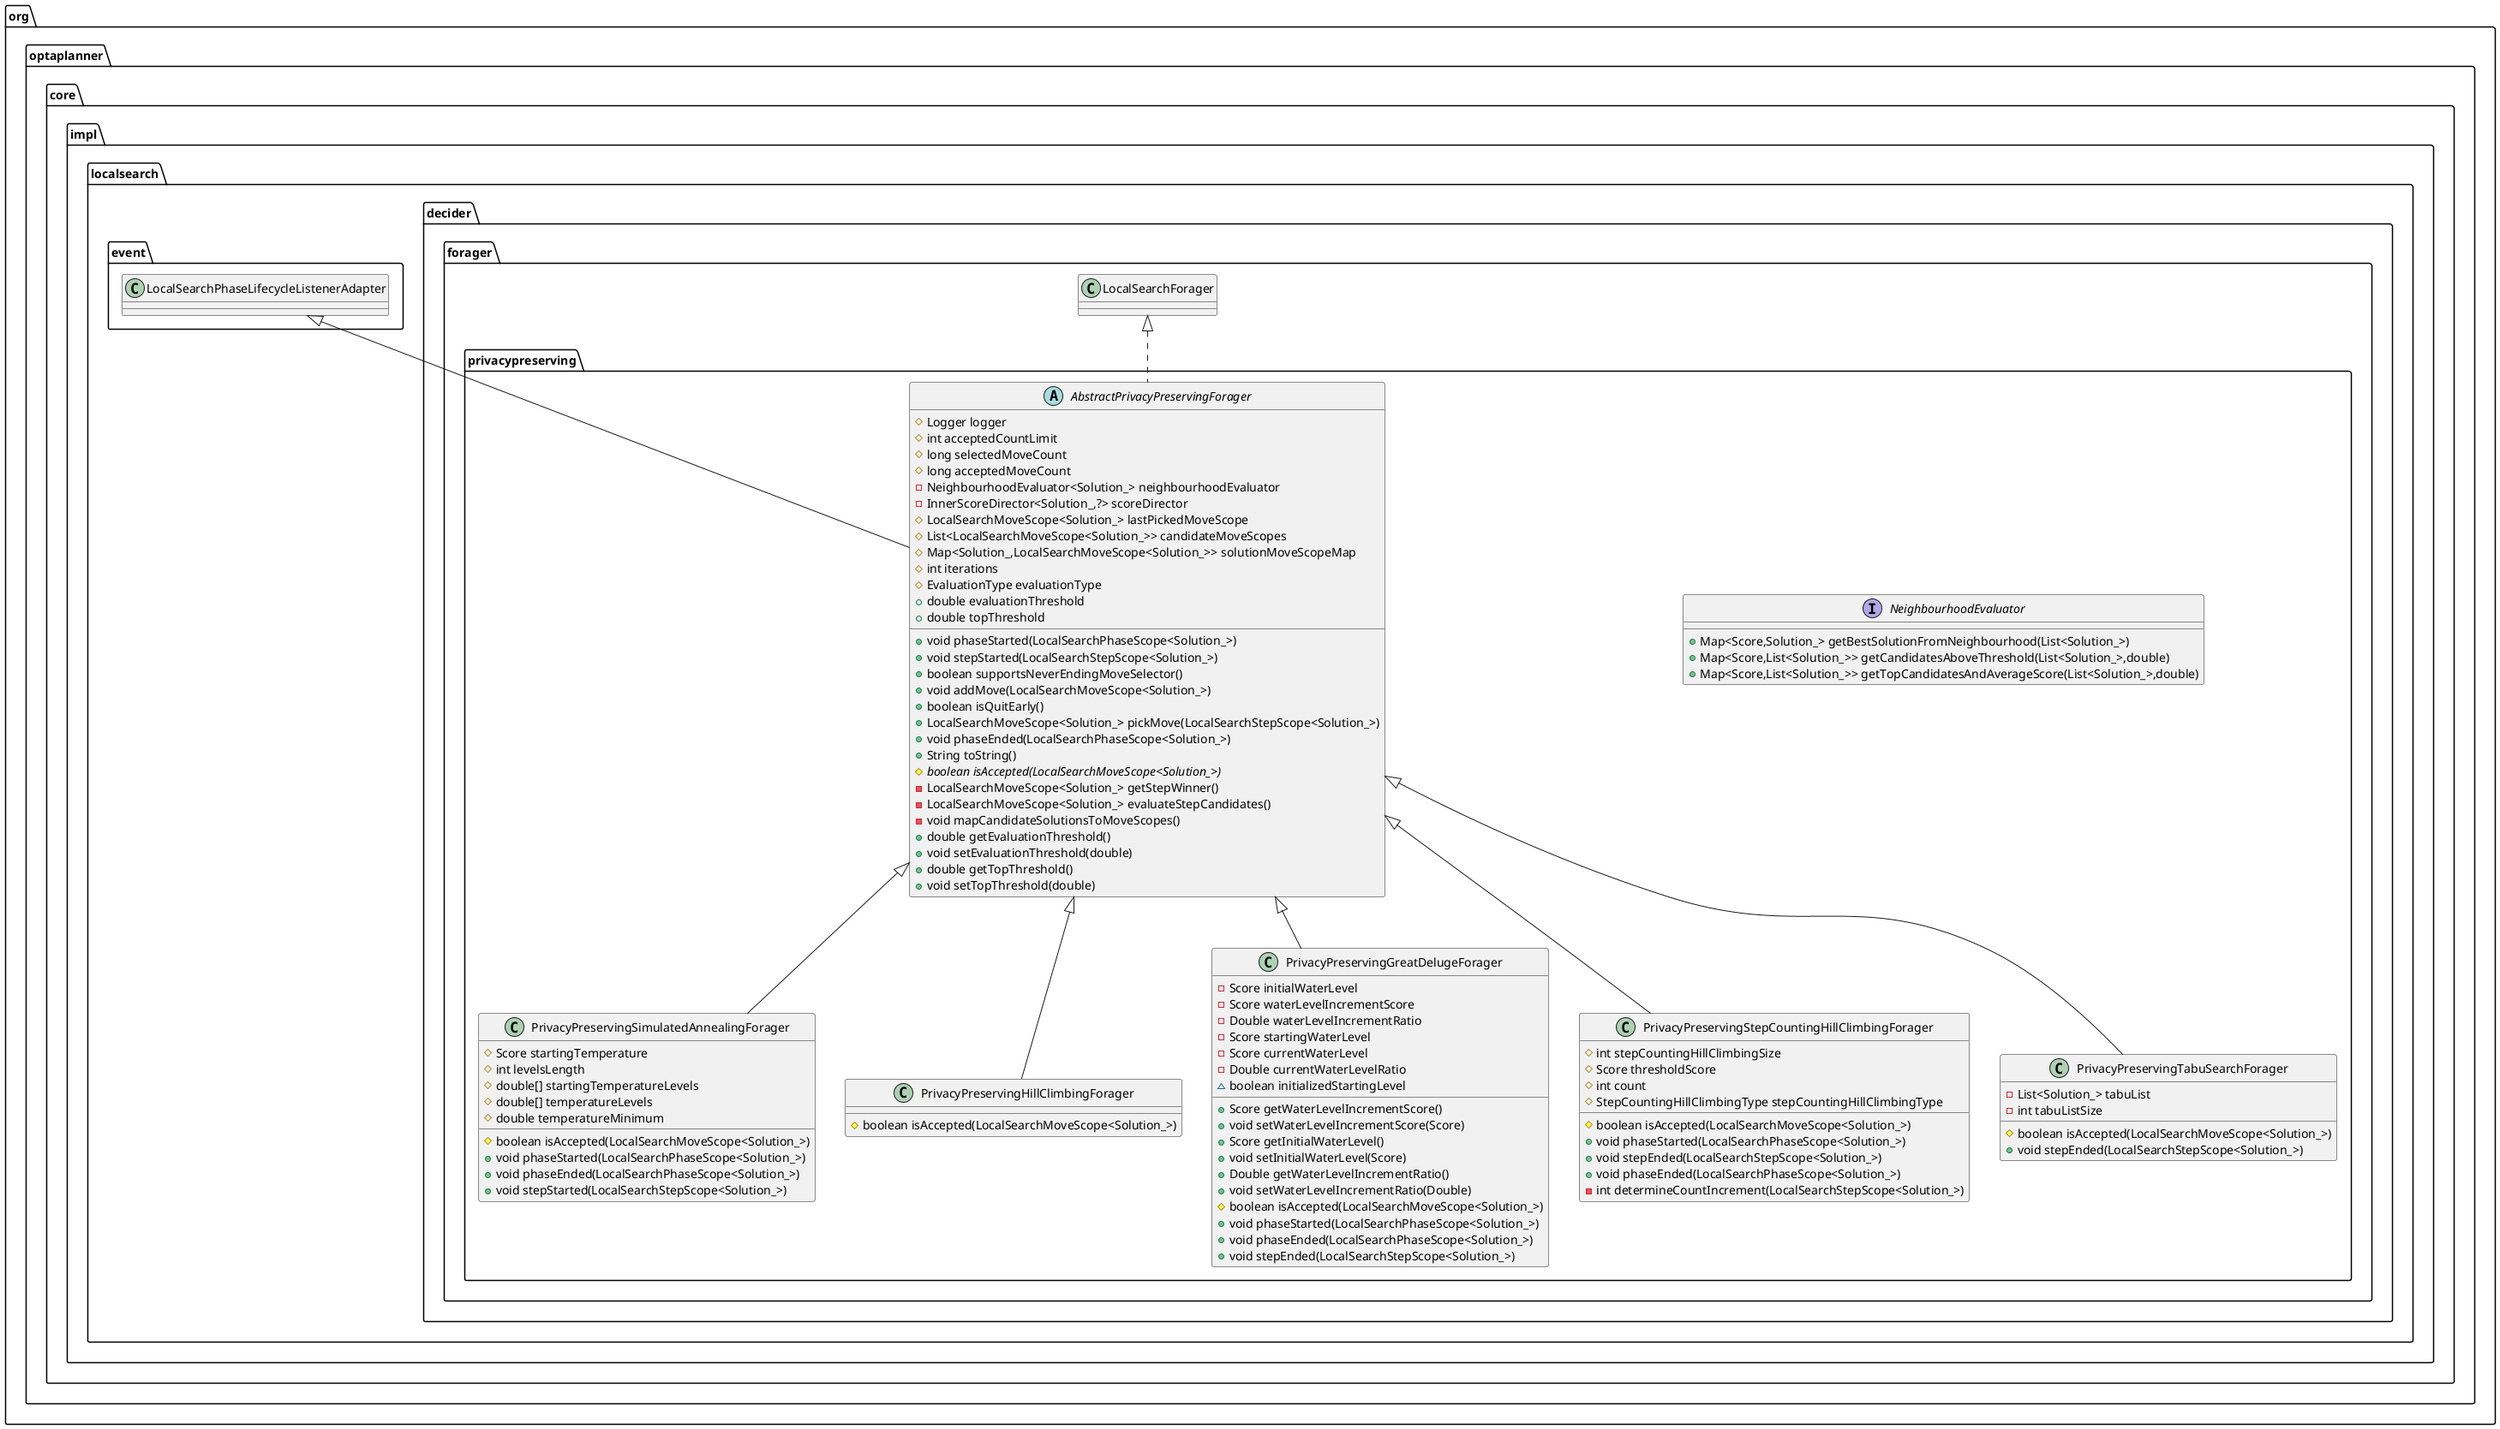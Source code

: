 @startuml
class org.optaplanner.core.impl.localsearch.decider.forager.privacypreserving.PrivacyPreservingSimulatedAnnealingForager {
# Score startingTemperature
# int levelsLength
# double[] startingTemperatureLevels
# double[] temperatureLevels
# double temperatureMinimum
# boolean isAccepted(LocalSearchMoveScope<Solution_>)
+ void phaseStarted(LocalSearchPhaseScope<Solution_>)
+ void phaseEnded(LocalSearchPhaseScope<Solution_>)
+ void stepStarted(LocalSearchStepScope<Solution_>)
}
interface org.optaplanner.core.impl.localsearch.decider.forager.privacypreserving.NeighbourhoodEvaluator {
+ Map<Score,Solution_> getBestSolutionFromNeighbourhood(List<Solution_>)
+ Map<Score,List<Solution_>> getCandidatesAboveThreshold(List<Solution_>,double)
+ Map<Score,List<Solution_>> getTopCandidatesAndAverageScore(List<Solution_>,double)
}
class org.optaplanner.core.impl.localsearch.decider.forager.privacypreserving.PrivacyPreservingHillClimbingForager {
# boolean isAccepted(LocalSearchMoveScope<Solution_>)
}
class org.optaplanner.core.impl.localsearch.decider.forager.privacypreserving.PrivacyPreservingGreatDelugeForager {
- Score initialWaterLevel
- Score waterLevelIncrementScore
- Double waterLevelIncrementRatio
- Score startingWaterLevel
- Score currentWaterLevel
- Double currentWaterLevelRatio
~ boolean initializedStartingLevel
+ Score getWaterLevelIncrementScore()
+ void setWaterLevelIncrementScore(Score)
+ Score getInitialWaterLevel()
+ void setInitialWaterLevel(Score)
+ Double getWaterLevelIncrementRatio()
+ void setWaterLevelIncrementRatio(Double)
# boolean isAccepted(LocalSearchMoveScope<Solution_>)
+ void phaseStarted(LocalSearchPhaseScope<Solution_>)
+ void phaseEnded(LocalSearchPhaseScope<Solution_>)
+ void stepEnded(LocalSearchStepScope<Solution_>)
}
class org.optaplanner.core.impl.localsearch.decider.forager.privacypreserving.PrivacyPreservingStepCountingHillClimbingForager {
# int stepCountingHillClimbingSize
# Score thresholdScore
# int count
# StepCountingHillClimbingType stepCountingHillClimbingType
# boolean isAccepted(LocalSearchMoveScope<Solution_>)
+ void phaseStarted(LocalSearchPhaseScope<Solution_>)
+ void stepEnded(LocalSearchStepScope<Solution_>)
+ void phaseEnded(LocalSearchPhaseScope<Solution_>)
- int determineCountIncrement(LocalSearchStepScope<Solution_>)
}
class org.optaplanner.core.impl.localsearch.decider.forager.privacypreserving.PrivacyPreservingTabuSearchForager {
- List<Solution_> tabuList
- int tabuListSize
# boolean isAccepted(LocalSearchMoveScope<Solution_>)
+ void stepEnded(LocalSearchStepScope<Solution_>)
}
abstract class org.optaplanner.core.impl.localsearch.decider.forager.privacypreserving.AbstractPrivacyPreservingForager {
# Logger logger
# int acceptedCountLimit
# long selectedMoveCount
# long acceptedMoveCount
- NeighbourhoodEvaluator<Solution_> neighbourhoodEvaluator
- InnerScoreDirector<Solution_,?> scoreDirector
# LocalSearchMoveScope<Solution_> lastPickedMoveScope
# List<LocalSearchMoveScope<Solution_>> candidateMoveScopes
# Map<Solution_,LocalSearchMoveScope<Solution_>> solutionMoveScopeMap
# int iterations
# EvaluationType evaluationType
+ double evaluationThreshold
+ double topThreshold
+ void phaseStarted(LocalSearchPhaseScope<Solution_>)
+ void stepStarted(LocalSearchStepScope<Solution_>)
+ boolean supportsNeverEndingMoveSelector()
+ void addMove(LocalSearchMoveScope<Solution_>)
+ boolean isQuitEarly()
+ LocalSearchMoveScope<Solution_> pickMove(LocalSearchStepScope<Solution_>)
+ void phaseEnded(LocalSearchPhaseScope<Solution_>)
+ String toString()
# {abstract}boolean isAccepted(LocalSearchMoveScope<Solution_>)
- LocalSearchMoveScope<Solution_> getStepWinner()
- LocalSearchMoveScope<Solution_> evaluateStepCandidates()
- void mapCandidateSolutionsToMoveScopes()
+ double getEvaluationThreshold()
+ void setEvaluationThreshold(double)
+ double getTopThreshold()
+ void setTopThreshold(double)
}


org.optaplanner.core.impl.localsearch.decider.forager.privacypreserving.AbstractPrivacyPreservingForager <|-- org.optaplanner.core.impl.localsearch.decider.forager.privacypreserving.PrivacyPreservingSimulatedAnnealingForager
org.optaplanner.core.impl.localsearch.decider.forager.privacypreserving.AbstractPrivacyPreservingForager <|-- org.optaplanner.core.impl.localsearch.decider.forager.privacypreserving.PrivacyPreservingHillClimbingForager
org.optaplanner.core.impl.localsearch.decider.forager.privacypreserving.AbstractPrivacyPreservingForager <|-- org.optaplanner.core.impl.localsearch.decider.forager.privacypreserving.PrivacyPreservingGreatDelugeForager
org.optaplanner.core.impl.localsearch.decider.forager.privacypreserving.AbstractPrivacyPreservingForager <|-- org.optaplanner.core.impl.localsearch.decider.forager.privacypreserving.PrivacyPreservingStepCountingHillClimbingForager
org.optaplanner.core.impl.localsearch.decider.forager.privacypreserving.AbstractPrivacyPreservingForager <|-- org.optaplanner.core.impl.localsearch.decider.forager.privacypreserving.PrivacyPreservingTabuSearchForager
org.optaplanner.core.impl.localsearch.decider.forager.LocalSearchForager <|.. org.optaplanner.core.impl.localsearch.decider.forager.privacypreserving.AbstractPrivacyPreservingForager
org.optaplanner.core.impl.localsearch.event.LocalSearchPhaseLifecycleListenerAdapter <|-- org.optaplanner.core.impl.localsearch.decider.forager.privacypreserving.AbstractPrivacyPreservingForager
@enduml